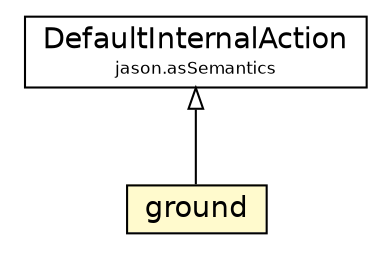 #!/usr/local/bin/dot
#
# Class diagram 
# Generated by UMLGraph version 5.1 (http://www.umlgraph.org/)
#

digraph G {
	edge [fontname="Helvetica",fontsize=10,labelfontname="Helvetica",labelfontsize=10];
	node [fontname="Helvetica",fontsize=10,shape=plaintext];
	nodesep=0.25;
	ranksep=0.5;
	// jason.asSemantics.DefaultInternalAction
	c59579 [label=<<table title="jason.asSemantics.DefaultInternalAction" border="0" cellborder="1" cellspacing="0" cellpadding="2" port="p" href="../asSemantics/DefaultInternalAction.html">
		<tr><td><table border="0" cellspacing="0" cellpadding="1">
<tr><td align="center" balign="center"> DefaultInternalAction </td></tr>
<tr><td align="center" balign="center"><font point-size="8.0"> jason.asSemantics </font></td></tr>
		</table></td></tr>
		</table>>, fontname="Helvetica", fontcolor="black", fontsize=14.0];
	// jason.stdlib.ground
	c59773 [label=<<table title="jason.stdlib.ground" border="0" cellborder="1" cellspacing="0" cellpadding="2" port="p" bgcolor="lemonChiffon" href="./ground.html">
		<tr><td><table border="0" cellspacing="0" cellpadding="1">
<tr><td align="center" balign="center"> ground </td></tr>
		</table></td></tr>
		</table>>, fontname="Helvetica", fontcolor="black", fontsize=14.0];
	//jason.stdlib.ground extends jason.asSemantics.DefaultInternalAction
	c59579:p -> c59773:p [dir=back,arrowtail=empty];
}

